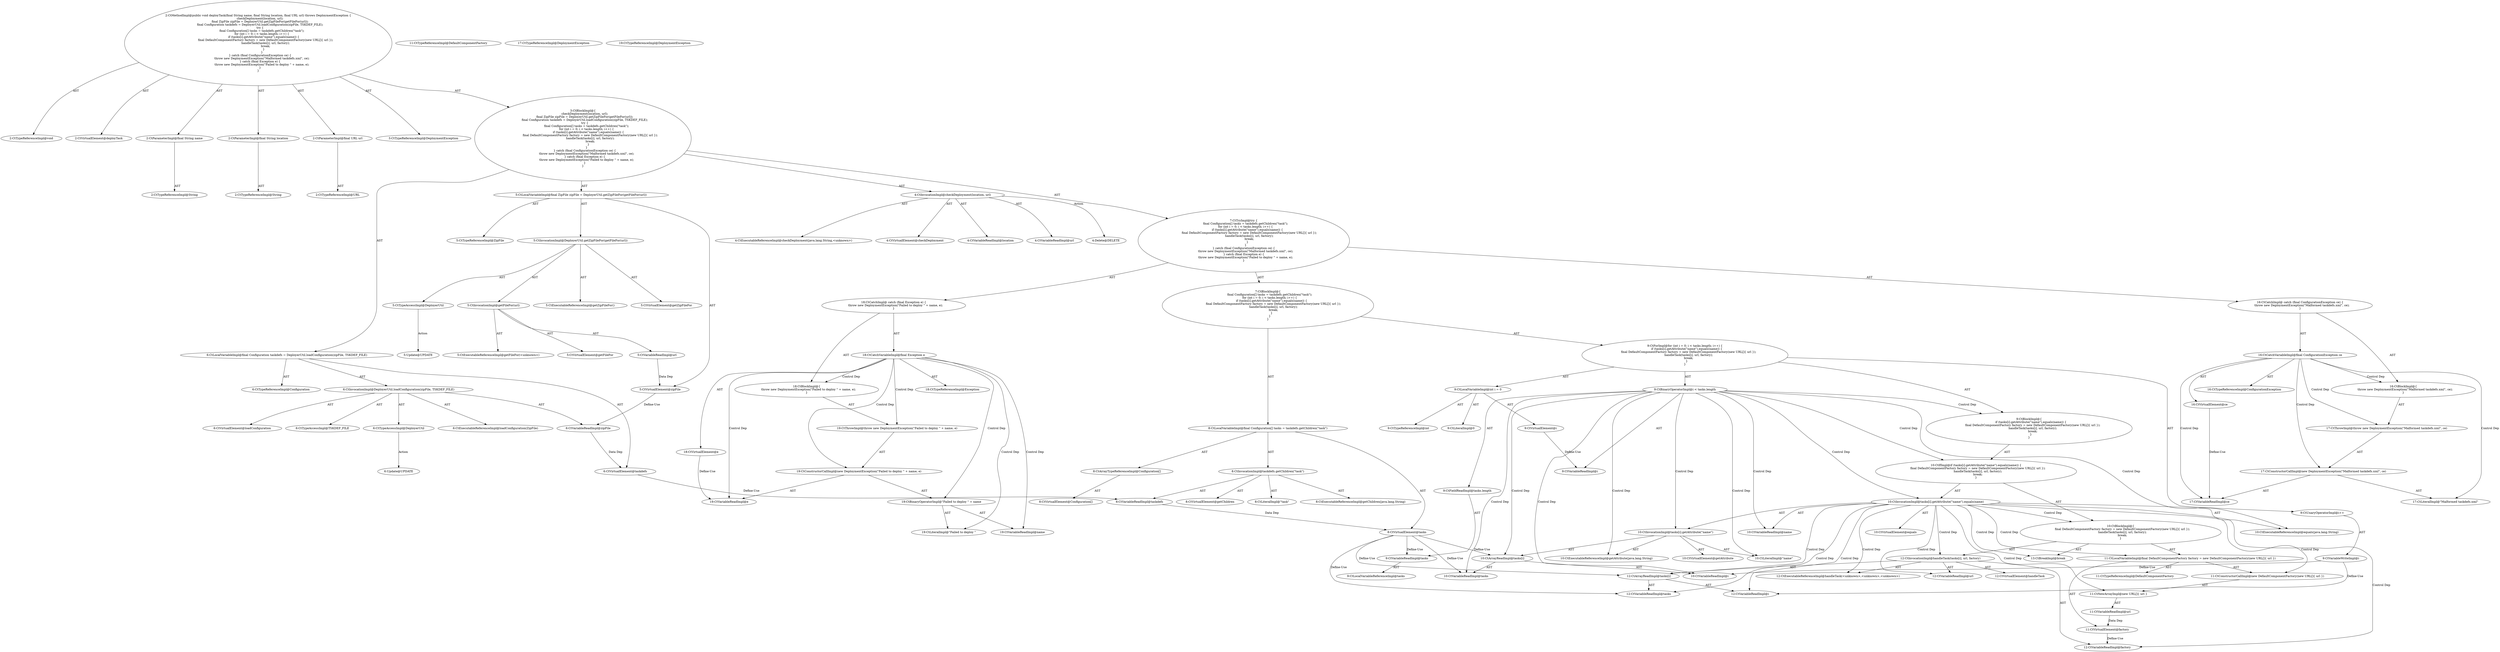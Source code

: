 digraph "deployTask#?,String,String,URL" {
0 [label="2:CtTypeReferenceImpl@void" shape=ellipse]
1 [label="2:CtVirtualElement@deployTask" shape=ellipse]
2 [label="2:CtParameterImpl@final String name" shape=ellipse]
3 [label="2:CtTypeReferenceImpl@String" shape=ellipse]
4 [label="2:CtParameterImpl@final String location" shape=ellipse]
5 [label="2:CtTypeReferenceImpl@String" shape=ellipse]
6 [label="2:CtParameterImpl@final URL url" shape=ellipse]
7 [label="2:CtTypeReferenceImpl@URL" shape=ellipse]
8 [label="3:CtTypeReferenceImpl@DeploymentException" shape=ellipse]
9 [label="4:CtExecutableReferenceImpl@checkDeployment(java.lang.String,<unknown>)" shape=ellipse]
10 [label="4:CtVirtualElement@checkDeployment" shape=ellipse]
11 [label="4:CtVariableReadImpl@location" shape=ellipse]
12 [label="4:CtVariableReadImpl@url" shape=ellipse]
13 [label="4:CtInvocationImpl@checkDeployment(location, url)" shape=ellipse]
14 [label="5:CtTypeReferenceImpl@ZipFile" shape=ellipse]
15 [label="5:CtExecutableReferenceImpl@getZipFileFor()" shape=ellipse]
16 [label="5:CtVirtualElement@getZipFileFor" shape=ellipse]
17 [label="5:CtTypeAccessImpl@DeployerUtil" shape=ellipse]
18 [label="5:CtExecutableReferenceImpl@getFileFor(<unknown>)" shape=ellipse]
19 [label="5:CtVirtualElement@getFileFor" shape=ellipse]
20 [label="5:CtVariableReadImpl@url" shape=ellipse]
21 [label="5:CtInvocationImpl@getFileFor(url)" shape=ellipse]
22 [label="5:CtInvocationImpl@DeployerUtil.getZipFileFor(getFileFor(url))" shape=ellipse]
23 [label="5:CtVirtualElement@zipFile" shape=ellipse]
24 [label="5:CtLocalVariableImpl@final ZipFile zipFile = DeployerUtil.getZipFileFor(getFileFor(url))" shape=ellipse]
25 [label="6:CtTypeReferenceImpl@Configuration" shape=ellipse]
26 [label="6:CtExecutableReferenceImpl@loadConfiguration(ZipFile)" shape=ellipse]
27 [label="6:CtVirtualElement@loadConfiguration" shape=ellipse]
28 [label="6:CtTypeAccessImpl@DeployerUtil" shape=ellipse]
29 [label="6:CtVariableReadImpl@zipFile" shape=ellipse]
30 [label="6:CtTypeAccessImpl@TSKDEF_FILE" shape=ellipse]
31 [label="6:CtInvocationImpl@DeployerUtil.loadConfiguration(zipFile, TSKDEF_FILE)" shape=ellipse]
32 [label="6:CtVirtualElement@taskdefs" shape=ellipse]
33 [label="6:CtLocalVariableImpl@final Configuration taskdefs = DeployerUtil.loadConfiguration(zipFile, TSKDEF_FILE)" shape=ellipse]
34 [label="8:CtVirtualElement@Configuration[]" shape=ellipse]
35 [label="8:CtArrayTypeReferenceImpl@Configuration[]" shape=ellipse]
36 [label="8:CtExecutableReferenceImpl@getChildren(java.lang.String)" shape=ellipse]
37 [label="8:CtVirtualElement@getChildren" shape=ellipse]
38 [label="8:CtVariableReadImpl@taskdefs" shape=ellipse]
39 [label="8:CtLiteralImpl@\"task\"" shape=ellipse]
40 [label="8:CtInvocationImpl@taskdefs.getChildren(\"task\")" shape=ellipse]
41 [label="8:CtVirtualElement@tasks" shape=ellipse]
42 [label="8:CtLocalVariableImpl@final Configuration[] tasks = taskdefs.getChildren(\"task\")" shape=ellipse]
43 [label="9:CtTypeReferenceImpl@int" shape=ellipse]
44 [label="9:CtLiteralImpl@0" shape=ellipse]
45 [label="9:CtVirtualElement@i" shape=ellipse]
46 [label="9:CtLocalVariableImpl@int i = 0" shape=ellipse]
47 [label="9:CtVariableReadImpl@i" shape=ellipse]
48 [label="9:CtVariableReadImpl@tasks" shape=ellipse]
49 [label="9:CtLocalVariableReferenceImpl@tasks" shape=ellipse]
50 [label="9:CtFieldReadImpl@tasks.length" shape=ellipse]
51 [label="9:CtBinaryOperatorImpl@i < tasks.length" shape=ellipse]
52 [label="9:CtVariableWriteImpl@i" shape=ellipse]
53 [label="9:CtUnaryOperatorImpl@i++" shape=ellipse]
54 [label="10:CtExecutableReferenceImpl@equals(java.lang.String)" shape=ellipse]
55 [label="10:CtVirtualElement@equals" shape=ellipse]
56 [label="10:CtExecutableReferenceImpl@getAttribute(java.lang.String)" shape=ellipse]
57 [label="10:CtVirtualElement@getAttribute" shape=ellipse]
58 [label="10:CtVariableReadImpl@tasks" shape=ellipse]
59 [label="10:CtVariableReadImpl@i" shape=ellipse]
60 [label="10:CtArrayReadImpl@tasks[i]" shape=ellipse]
61 [label="10:CtLiteralImpl@\"name\"" shape=ellipse]
62 [label="10:CtInvocationImpl@tasks[i].getAttribute(\"name\")" shape=ellipse]
63 [label="10:CtVariableReadImpl@name" shape=ellipse]
64 [label="10:CtInvocationImpl@tasks[i].getAttribute(\"name\").equals(name)" shape=ellipse]
65 [label="11:CtTypeReferenceImpl@DefaultComponentFactory" shape=ellipse]
66 [label="11:CtTypeReferenceImpl@DefaultComponentFactory" shape=ellipse]
67 [label="11:CtNewArrayImpl@new URL[]\{ url \}" shape=ellipse]
68 [label="11:CtVariableReadImpl@url" shape=ellipse]
69 [label="11:CtConstructorCallImpl@new DefaultComponentFactory(new URL[]\{ url \})" shape=ellipse]
70 [label="11:CtVirtualElement@factory" shape=ellipse]
71 [label="11:CtLocalVariableImpl@final DefaultComponentFactory factory = new DefaultComponentFactory(new URL[]\{ url \})" shape=ellipse]
72 [label="12:CtExecutableReferenceImpl@handleTask(<unknown>,<unknown>,<unknown>)" shape=ellipse]
73 [label="12:CtVirtualElement@handleTask" shape=ellipse]
74 [label="12:CtVariableReadImpl@tasks" shape=ellipse]
75 [label="12:CtVariableReadImpl@i" shape=ellipse]
76 [label="12:CtArrayReadImpl@tasks[i]" shape=ellipse]
77 [label="12:CtVariableReadImpl@url" shape=ellipse]
78 [label="12:CtVariableReadImpl@factory" shape=ellipse]
79 [label="12:CtInvocationImpl@handleTask(tasks[i], url, factory)" shape=ellipse]
80 [label="13:CtBreakImpl@break" shape=ellipse]
81 [label="10:CtBlockImpl@\{
    final DefaultComponentFactory factory = new DefaultComponentFactory(new URL[]\{ url \});
    handleTask(tasks[i], url, factory);
    break;
\}" shape=ellipse]
82 [label="10:CtIfImpl@if (tasks[i].getAttribute(\"name\").equals(name)) \{
    final DefaultComponentFactory factory = new DefaultComponentFactory(new URL[]\{ url \});
    handleTask(tasks[i], url, factory);
    break;
\}" shape=ellipse]
83 [label="9:CtBlockImpl@\{
    if (tasks[i].getAttribute(\"name\").equals(name)) \{
        final DefaultComponentFactory factory = new DefaultComponentFactory(new URL[]\{ url \});
        handleTask(tasks[i], url, factory);
        break;
    \}
\}" shape=ellipse]
84 [label="9:CtForImpl@for (int i = 0; i < tasks.length; i++) \{
    if (tasks[i].getAttribute(\"name\").equals(name)) \{
        final DefaultComponentFactory factory = new DefaultComponentFactory(new URL[]\{ url \});
        handleTask(tasks[i], url, factory);
        break;
    \}
\}" shape=ellipse]
85 [label="7:CtBlockImpl@\{
    final Configuration[] tasks = taskdefs.getChildren(\"task\");
    for (int i = 0; i < tasks.length; i++) \{
        if (tasks[i].getAttribute(\"name\").equals(name)) \{
            final DefaultComponentFactory factory = new DefaultComponentFactory(new URL[]\{ url \});
            handleTask(tasks[i], url, factory);
            break;
        \}
    \}
\}" shape=ellipse]
86 [label="16:CtVirtualElement@ce" shape=ellipse]
87 [label="16:CtTypeReferenceImpl@ConfigurationException" shape=ellipse]
88 [label="16:CtCatchVariableImpl@final ConfigurationException ce" shape=ellipse]
89 [label="17:CtTypeReferenceImpl@DeploymentException" shape=ellipse]
90 [label="17:CtLiteralImpl@\"Malformed taskdefs.xml\"" shape=ellipse]
91 [label="17:CtVariableReadImpl@ce" shape=ellipse]
92 [label="17:CtConstructorCallImpl@new DeploymentException(\"Malformed taskdefs.xml\", ce)" shape=ellipse]
93 [label="17:CtThrowImpl@throw new DeploymentException(\"Malformed taskdefs.xml\", ce)" shape=ellipse]
94 [label="16:CtBlockImpl@\{
    throw new DeploymentException(\"Malformed taskdefs.xml\", ce);
\}" shape=ellipse]
95 [label="16:CtCatchImpl@ catch (final ConfigurationException ce) \{
    throw new DeploymentException(\"Malformed taskdefs.xml\", ce);
\}" shape=ellipse]
96 [label="18:CtVirtualElement@e" shape=ellipse]
97 [label="18:CtTypeReferenceImpl@Exception" shape=ellipse]
98 [label="18:CtCatchVariableImpl@final Exception e" shape=ellipse]
99 [label="19:CtTypeReferenceImpl@DeploymentException" shape=ellipse]
100 [label="19:CtLiteralImpl@\"Failed to deploy \"" shape=ellipse]
101 [label="19:CtVariableReadImpl@name" shape=ellipse]
102 [label="19:CtBinaryOperatorImpl@\"Failed to deploy \" + name" shape=ellipse]
103 [label="19:CtVariableReadImpl@e" shape=ellipse]
104 [label="19:CtConstructorCallImpl@new DeploymentException(\"Failed to deploy \" + name, e)" shape=ellipse]
105 [label="19:CtThrowImpl@throw new DeploymentException(\"Failed to deploy \" + name, e)" shape=ellipse]
106 [label="18:CtBlockImpl@\{
    throw new DeploymentException(\"Failed to deploy \" + name, e);
\}" shape=ellipse]
107 [label="18:CtCatchImpl@ catch (final Exception e) \{
    throw new DeploymentException(\"Failed to deploy \" + name, e);
\}" shape=ellipse]
108 [label="7:CtTryImpl@try \{
    final Configuration[] tasks = taskdefs.getChildren(\"task\");
    for (int i = 0; i < tasks.length; i++) \{
        if (tasks[i].getAttribute(\"name\").equals(name)) \{
            final DefaultComponentFactory factory = new DefaultComponentFactory(new URL[]\{ url \});
            handleTask(tasks[i], url, factory);
            break;
        \}
    \}
\} catch (final ConfigurationException ce) \{
    throw new DeploymentException(\"Malformed taskdefs.xml\", ce);
\} catch (final Exception e) \{
    throw new DeploymentException(\"Failed to deploy \" + name, e);
\}" shape=ellipse]
109 [label="3:CtBlockImpl@\{
    checkDeployment(location, url);
    final ZipFile zipFile = DeployerUtil.getZipFileFor(getFileFor(url));
    final Configuration taskdefs = DeployerUtil.loadConfiguration(zipFile, TSKDEF_FILE);
    try \{
        final Configuration[] tasks = taskdefs.getChildren(\"task\");
        for (int i = 0; i < tasks.length; i++) \{
            if (tasks[i].getAttribute(\"name\").equals(name)) \{
                final DefaultComponentFactory factory = new DefaultComponentFactory(new URL[]\{ url \});
                handleTask(tasks[i], url, factory);
                break;
            \}
        \}
    \} catch (final ConfigurationException ce) \{
        throw new DeploymentException(\"Malformed taskdefs.xml\", ce);
    \} catch (final Exception e) \{
        throw new DeploymentException(\"Failed to deploy \" + name, e);
    \}
\}" shape=ellipse]
110 [label="2:CtMethodImpl@public void deployTask(final String name, final String location, final URL url) throws DeploymentException \{
    checkDeployment(location, url);
    final ZipFile zipFile = DeployerUtil.getZipFileFor(getFileFor(url));
    final Configuration taskdefs = DeployerUtil.loadConfiguration(zipFile, TSKDEF_FILE);
    try \{
        final Configuration[] tasks = taskdefs.getChildren(\"task\");
        for (int i = 0; i < tasks.length; i++) \{
            if (tasks[i].getAttribute(\"name\").equals(name)) \{
                final DefaultComponentFactory factory = new DefaultComponentFactory(new URL[]\{ url \});
                handleTask(tasks[i], url, factory);
                break;
            \}
        \}
    \} catch (final ConfigurationException ce) \{
        throw new DeploymentException(\"Malformed taskdefs.xml\", ce);
    \} catch (final Exception e) \{
        throw new DeploymentException(\"Failed to deploy \" + name, e);
    \}
\}" shape=ellipse]
111 [label="5:Update@UPDATE" shape=ellipse]
112 [label="6:Update@UPDATE" shape=ellipse]
113 [label="4:Delete@DELETE" shape=ellipse]
2 -> 3 [label="AST"];
4 -> 5 [label="AST"];
6 -> 7 [label="AST"];
13 -> 10 [label="AST"];
13 -> 9 [label="AST"];
13 -> 11 [label="AST"];
13 -> 12 [label="AST"];
13 -> 113 [label="Action"];
17 -> 111 [label="Action"];
20 -> 23 [label="Data Dep"];
21 -> 19 [label="AST"];
21 -> 18 [label="AST"];
21 -> 20 [label="AST"];
22 -> 16 [label="AST"];
22 -> 17 [label="AST"];
22 -> 15 [label="AST"];
22 -> 21 [label="AST"];
23 -> 29 [label="Define-Use"];
24 -> 23 [label="AST"];
24 -> 14 [label="AST"];
24 -> 22 [label="AST"];
28 -> 112 [label="Action"];
29 -> 32 [label="Data Dep"];
31 -> 27 [label="AST"];
31 -> 28 [label="AST"];
31 -> 26 [label="AST"];
31 -> 29 [label="AST"];
31 -> 30 [label="AST"];
32 -> 38 [label="Define-Use"];
33 -> 32 [label="AST"];
33 -> 25 [label="AST"];
33 -> 31 [label="AST"];
35 -> 34 [label="AST"];
38 -> 41 [label="Data Dep"];
40 -> 37 [label="AST"];
40 -> 38 [label="AST"];
40 -> 36 [label="AST"];
40 -> 39 [label="AST"];
41 -> 48 [label="Define-Use"];
41 -> 58 [label="Define-Use"];
41 -> 60 [label="Define-Use"];
41 -> 74 [label="Define-Use"];
41 -> 76 [label="Define-Use"];
42 -> 41 [label="AST"];
42 -> 35 [label="AST"];
42 -> 40 [label="AST"];
45 -> 47 [label="Define-Use"];
46 -> 45 [label="AST"];
46 -> 43 [label="AST"];
46 -> 44 [label="AST"];
48 -> 49 [label="AST"];
50 -> 48 [label="AST"];
51 -> 47 [label="AST"];
51 -> 50 [label="AST"];
51 -> 83 [label="Control Dep"];
51 -> 82 [label="Control Dep"];
51 -> 64 [label="Control Dep"];
51 -> 54 [label="Control Dep"];
51 -> 62 [label="Control Dep"];
51 -> 56 [label="Control Dep"];
51 -> 60 [label="Control Dep"];
51 -> 58 [label="Control Dep"];
51 -> 59 [label="Control Dep"];
51 -> 61 [label="Control Dep"];
51 -> 63 [label="Control Dep"];
52 -> 59 [label="Define-Use"];
52 -> 75 [label="Define-Use"];
53 -> 52 [label="AST"];
60 -> 58 [label="AST"];
60 -> 59 [label="AST"];
62 -> 57 [label="AST"];
62 -> 60 [label="AST"];
62 -> 56 [label="AST"];
62 -> 61 [label="AST"];
64 -> 55 [label="AST"];
64 -> 62 [label="AST"];
64 -> 54 [label="AST"];
64 -> 63 [label="AST"];
64 -> 81 [label="Control Dep"];
64 -> 71 [label="Control Dep"];
64 -> 69 [label="Control Dep"];
64 -> 67 [label="Control Dep"];
64 -> 79 [label="Control Dep"];
64 -> 72 [label="Control Dep"];
64 -> 76 [label="Control Dep"];
64 -> 74 [label="Control Dep"];
64 -> 75 [label="Control Dep"];
64 -> 77 [label="Control Dep"];
64 -> 78 [label="Control Dep"];
64 -> 80 [label="Control Dep"];
67 -> 68 [label="AST"];
68 -> 70 [label="Data Dep"];
69 -> 67 [label="AST"];
70 -> 78 [label="Define-Use"];
71 -> 70 [label="AST"];
71 -> 65 [label="AST"];
71 -> 69 [label="AST"];
76 -> 74 [label="AST"];
76 -> 75 [label="AST"];
79 -> 73 [label="AST"];
79 -> 72 [label="AST"];
79 -> 76 [label="AST"];
79 -> 77 [label="AST"];
79 -> 78 [label="AST"];
81 -> 71 [label="AST"];
81 -> 79 [label="AST"];
81 -> 80 [label="AST"];
82 -> 64 [label="AST"];
82 -> 81 [label="AST"];
83 -> 82 [label="AST"];
84 -> 46 [label="AST"];
84 -> 51 [label="AST"];
84 -> 53 [label="AST"];
84 -> 83 [label="AST"];
85 -> 42 [label="AST"];
85 -> 84 [label="AST"];
86 -> 91 [label="Define-Use"];
88 -> 86 [label="AST"];
88 -> 87 [label="AST"];
88 -> 94 [label="Control Dep"];
88 -> 93 [label="Control Dep"];
88 -> 92 [label="Control Dep"];
88 -> 90 [label="Control Dep"];
88 -> 91 [label="Control Dep"];
92 -> 90 [label="AST"];
92 -> 91 [label="AST"];
93 -> 92 [label="AST"];
94 -> 93 [label="AST"];
95 -> 88 [label="AST"];
95 -> 94 [label="AST"];
96 -> 103 [label="Define-Use"];
98 -> 96 [label="AST"];
98 -> 97 [label="AST"];
98 -> 106 [label="Control Dep"];
98 -> 105 [label="Control Dep"];
98 -> 104 [label="Control Dep"];
98 -> 102 [label="Control Dep"];
98 -> 100 [label="Control Dep"];
98 -> 101 [label="Control Dep"];
98 -> 103 [label="Control Dep"];
102 -> 100 [label="AST"];
102 -> 101 [label="AST"];
104 -> 102 [label="AST"];
104 -> 103 [label="AST"];
105 -> 104 [label="AST"];
106 -> 105 [label="AST"];
107 -> 98 [label="AST"];
107 -> 106 [label="AST"];
108 -> 85 [label="AST"];
108 -> 95 [label="AST"];
108 -> 107 [label="AST"];
109 -> 13 [label="AST"];
109 -> 24 [label="AST"];
109 -> 33 [label="AST"];
109 -> 108 [label="AST"];
110 -> 1 [label="AST"];
110 -> 0 [label="AST"];
110 -> 2 [label="AST"];
110 -> 4 [label="AST"];
110 -> 6 [label="AST"];
110 -> 8 [label="AST"];
110 -> 109 [label="AST"];
}